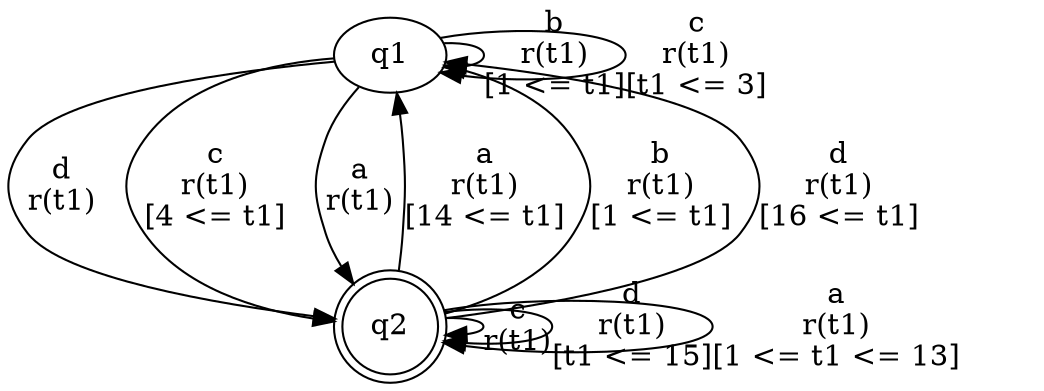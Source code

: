 digraph L {
	qq1[label=q1]
	qq2[label=q2 shape=doublecircle]
	qq1 -> qq1[label="b\nr(t1)\n[1 <= t1]"]
	qq1 -> qq2[label="d\nr(t1)\n"]
	qq2 -> qq2[label="c\nr(t1)\n"]
	qq2 -> qq2[label="d\nr(t1)\n[t1 <= 15]"]
	qq2 -> qq2[label="a\nr(t1)\n[1 <= t1 <= 13]"]
	qq2 -> qq1[label="a\nr(t1)\n[14 <= t1]"]
	qq2 -> qq1[label="b\nr(t1)\n[1 <= t1]"]
	qq2 -> qq1[label="d\nr(t1)\n[16 <= t1]"]
	qq1 -> qq1[label="c\nr(t1)\n[t1 <= 3]"]
	qq1 -> qq2[label="c\nr(t1)\n[4 <= t1]"]
	qq1 -> qq2[label="a\nr(t1)\n"]
}
